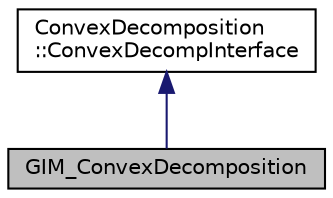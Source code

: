 digraph "GIM_ConvexDecomposition"
{
  edge [fontname="Helvetica",fontsize="10",labelfontname="Helvetica",labelfontsize="10"];
  node [fontname="Helvetica",fontsize="10",shape=record];
  Node1 [label="GIM_ConvexDecomposition",height=0.2,width=0.4,color="black", fillcolor="grey75", style="filled", fontcolor="black"];
  Node2 -> Node1 [dir="back",color="midnightblue",fontsize="10",style="solid",fontname="Helvetica"];
  Node2 [label="ConvexDecomposition\l::ConvexDecompInterface",height=0.2,width=0.4,color="black", fillcolor="white", style="filled",URL="$class_convex_decomposition_1_1_convex_decomp_interface.html"];
}
